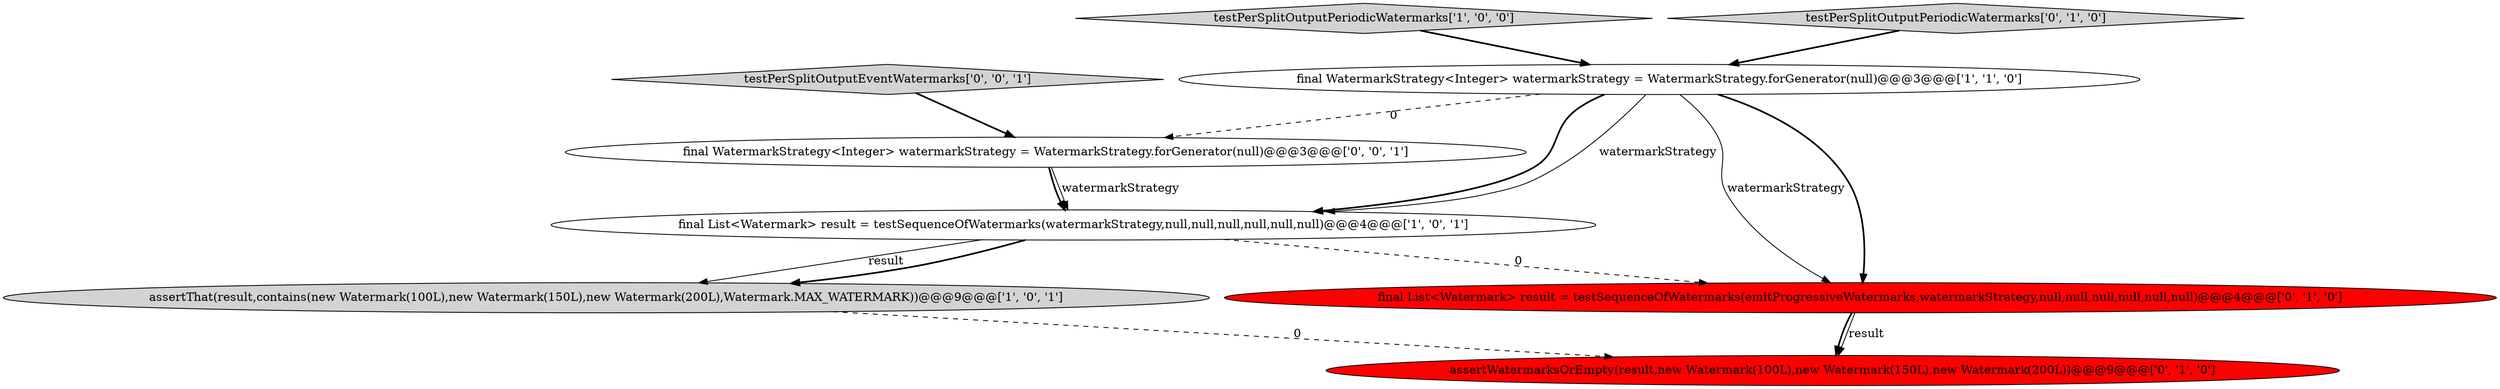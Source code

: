 digraph {
6 [style = filled, label = "assertWatermarksOrEmpty(result,new Watermark(100L),new Watermark(150L),new Watermark(200L))@@@9@@@['0', '1', '0']", fillcolor = red, shape = ellipse image = "AAA1AAABBB2BBB"];
2 [style = filled, label = "final List<Watermark> result = testSequenceOfWatermarks(watermarkStrategy,null,null,null,null,null,null)@@@4@@@['1', '0', '1']", fillcolor = white, shape = ellipse image = "AAA0AAABBB1BBB"];
0 [style = filled, label = "testPerSplitOutputPeriodicWatermarks['1', '0', '0']", fillcolor = lightgray, shape = diamond image = "AAA0AAABBB1BBB"];
4 [style = filled, label = "final List<Watermark> result = testSequenceOfWatermarks(emitProgressiveWatermarks,watermarkStrategy,null,null,null,null,null,null)@@@4@@@['0', '1', '0']", fillcolor = red, shape = ellipse image = "AAA1AAABBB2BBB"];
1 [style = filled, label = "final WatermarkStrategy<Integer> watermarkStrategy = WatermarkStrategy.forGenerator(null)@@@3@@@['1', '1', '0']", fillcolor = white, shape = ellipse image = "AAA0AAABBB1BBB"];
7 [style = filled, label = "testPerSplitOutputEventWatermarks['0', '0', '1']", fillcolor = lightgray, shape = diamond image = "AAA0AAABBB3BBB"];
8 [style = filled, label = "final WatermarkStrategy<Integer> watermarkStrategy = WatermarkStrategy.forGenerator(null)@@@3@@@['0', '0', '1']", fillcolor = white, shape = ellipse image = "AAA0AAABBB3BBB"];
5 [style = filled, label = "testPerSplitOutputPeriodicWatermarks['0', '1', '0']", fillcolor = lightgray, shape = diamond image = "AAA0AAABBB2BBB"];
3 [style = filled, label = "assertThat(result,contains(new Watermark(100L),new Watermark(150L),new Watermark(200L),Watermark.MAX_WATERMARK))@@@9@@@['1', '0', '1']", fillcolor = lightgray, shape = ellipse image = "AAA0AAABBB1BBB"];
5->1 [style = bold, label=""];
2->4 [style = dashed, label="0"];
4->6 [style = solid, label="result"];
1->2 [style = bold, label=""];
1->4 [style = bold, label=""];
3->6 [style = dashed, label="0"];
1->8 [style = dashed, label="0"];
8->2 [style = bold, label=""];
1->2 [style = solid, label="watermarkStrategy"];
7->8 [style = bold, label=""];
2->3 [style = solid, label="result"];
8->2 [style = solid, label="watermarkStrategy"];
0->1 [style = bold, label=""];
4->6 [style = bold, label=""];
2->3 [style = bold, label=""];
1->4 [style = solid, label="watermarkStrategy"];
}
